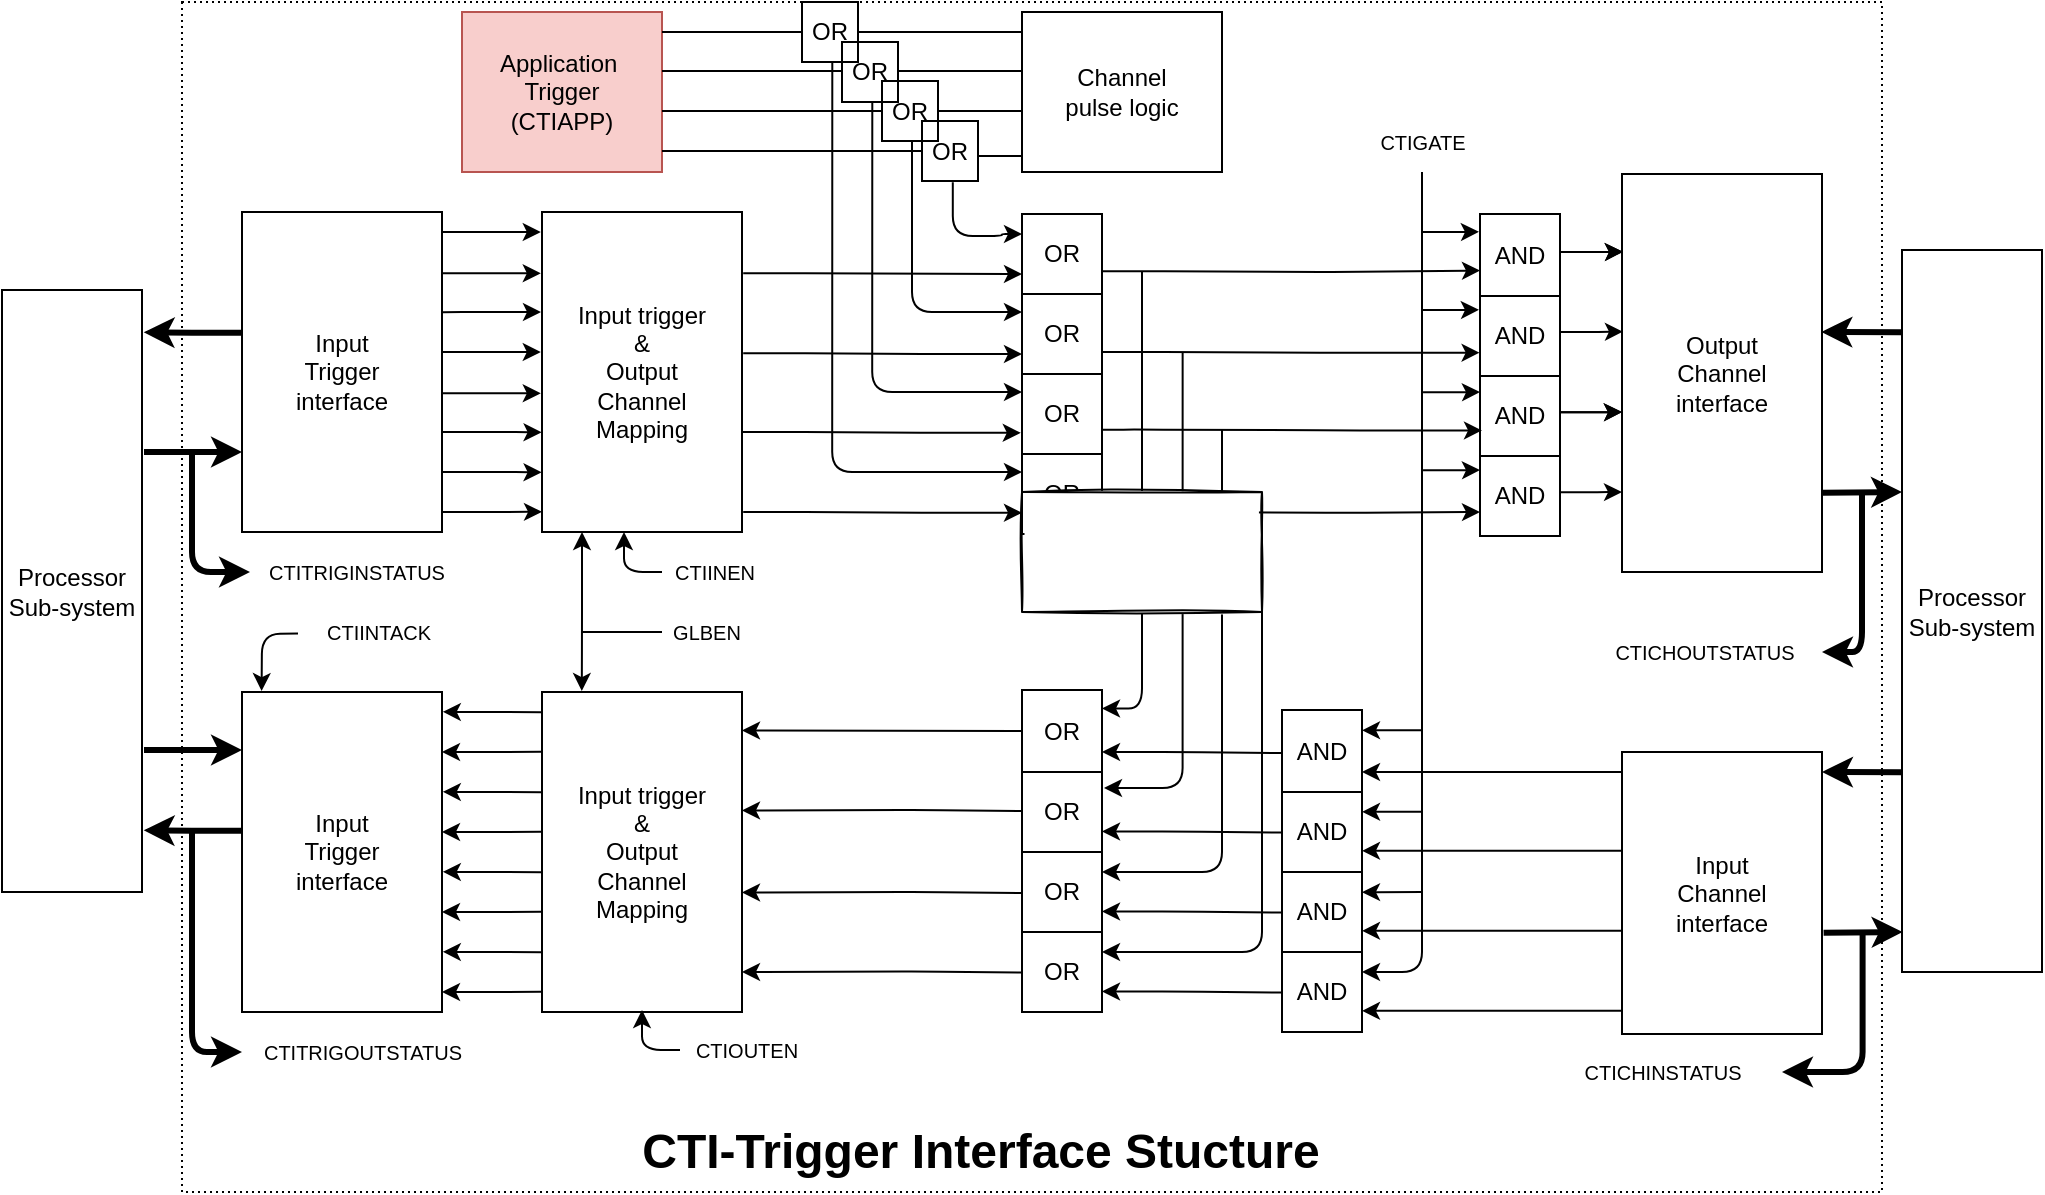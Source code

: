 <mxfile version="14.5.3" type="github">
  <diagram id="C5RBs43oDa-KdzZeNtuy" name="Page-1">
    <mxGraphModel dx="1837" dy="935" grid="1" gridSize="10" guides="1" tooltips="1" connect="1" arrows="1" fold="1" page="1" pageScale="1" pageWidth="1654" pageHeight="1169" math="0" shadow="0">
      <root>
        <mxCell id="WIyWlLk6GJQsqaUBKTNV-0" />
        <mxCell id="WIyWlLk6GJQsqaUBKTNV-1" parent="WIyWlLk6GJQsqaUBKTNV-0" />
        <mxCell id="fo_5GOgOHiEw72MNf0Pl-1" value="Processor&lt;br&gt;Sub-system" style="rounded=0;whiteSpace=wrap;html=1;shadow=0;gradientColor=#ffffff;glass=0;fillColor=none;" vertex="1" parent="WIyWlLk6GJQsqaUBKTNV-1">
          <mxGeometry x="10" y="219" width="70" height="301" as="geometry" />
        </mxCell>
        <mxCell id="fo_5GOgOHiEw72MNf0Pl-8" value="Application&amp;nbsp;&lt;br&gt;Trigger&lt;br&gt;(CTIAPP)" style="rounded=0;whiteSpace=wrap;html=1;shadow=0;glass=0;fillColor=#f8cecc;strokeColor=#b85450;" vertex="1" parent="WIyWlLk6GJQsqaUBKTNV-1">
          <mxGeometry x="240" y="80" width="100" height="80" as="geometry" />
        </mxCell>
        <mxCell id="fo_5GOgOHiEw72MNf0Pl-14" value="Input trigger&lt;br&gt;&amp;amp;&lt;br&gt;Output&lt;br&gt;Channel&lt;br&gt;Mapping" style="rounded=0;whiteSpace=wrap;html=1;shadow=0;gradientColor=#ffffff;glass=0;fillColor=none;" vertex="1" parent="WIyWlLk6GJQsqaUBKTNV-1">
          <mxGeometry x="280" y="180" width="100" height="160" as="geometry" />
        </mxCell>
        <mxCell id="fo_5GOgOHiEw72MNf0Pl-15" value="Input trigger&lt;br&gt;&amp;amp;&lt;br&gt;Output&lt;br&gt;Channel&lt;br&gt;Mapping" style="rounded=0;whiteSpace=wrap;html=1;shadow=0;gradientColor=#ffffff;glass=0;fillColor=none;" vertex="1" parent="WIyWlLk6GJQsqaUBKTNV-1">
          <mxGeometry x="280" y="420" width="100" height="160" as="geometry" />
        </mxCell>
        <mxCell id="fo_5GOgOHiEw72MNf0Pl-30" style="edgeStyle=orthogonalEdgeStyle;rounded=0;orthogonalLoop=1;jettySize=auto;html=1;exitX=0.001;exitY=0.421;exitDx=0;exitDy=0;entryX=1.012;entryY=0.137;entryDx=0;entryDy=0;entryPerimeter=0;spacing=13;fontSize=10;exitPerimeter=0;strokeWidth=3;" edge="1" parent="WIyWlLk6GJQsqaUBKTNV-1">
          <mxGeometry relative="1" as="geometry">
            <mxPoint x="130.1" y="240.36" as="sourcePoint" />
            <mxPoint x="80.84" y="240.14" as="targetPoint" />
            <Array as="points">
              <mxPoint x="105" y="240" />
              <mxPoint x="81" y="240" />
            </Array>
          </mxGeometry>
        </mxCell>
        <mxCell id="fo_5GOgOHiEw72MNf0Pl-16" value="Input &lt;br&gt;Trigger&lt;br&gt;interface" style="rounded=0;whiteSpace=wrap;html=1;shadow=0;gradientColor=#ffffff;glass=0;fillColor=none;" vertex="1" parent="WIyWlLk6GJQsqaUBKTNV-1">
          <mxGeometry x="130" y="180" width="100" height="160" as="geometry" />
        </mxCell>
        <mxCell id="fo_5GOgOHiEw72MNf0Pl-19" value="" style="endArrow=classic;html=1;entryX=-0.016;entryY=0.059;entryDx=0;entryDy=0;entryPerimeter=0;exitX=0.99;exitY=0.059;exitDx=0;exitDy=0;exitPerimeter=0;" edge="1" parent="WIyWlLk6GJQsqaUBKTNV-1">
          <mxGeometry width="50" height="50" relative="1" as="geometry">
            <mxPoint x="230" y="190.03" as="sourcePoint" />
            <mxPoint x="279.4" y="190.03" as="targetPoint" />
            <Array as="points">
              <mxPoint x="251" y="190" />
            </Array>
          </mxGeometry>
        </mxCell>
        <mxCell id="fo_5GOgOHiEw72MNf0Pl-21" value="" style="endArrow=classic;html=1;entryX=-0.016;entryY=0.059;entryDx=0;entryDy=0;entryPerimeter=0;exitX=0.99;exitY=0.059;exitDx=0;exitDy=0;exitPerimeter=0;" edge="1" parent="WIyWlLk6GJQsqaUBKTNV-1">
          <mxGeometry width="50" height="50" relative="1" as="geometry">
            <mxPoint x="230" y="210.63" as="sourcePoint" />
            <mxPoint x="279.4" y="210.63" as="targetPoint" />
            <Array as="points">
              <mxPoint x="251" y="210.6" />
            </Array>
          </mxGeometry>
        </mxCell>
        <mxCell id="fo_5GOgOHiEw72MNf0Pl-22" value="" style="endArrow=classic;html=1;entryX=-0.005;entryY=0.12;entryDx=0;entryDy=0;entryPerimeter=0;exitX=1.003;exitY=0.313;exitDx=0;exitDy=0;exitPerimeter=0;" edge="1" parent="WIyWlLk6GJQsqaUBKTNV-1">
          <mxGeometry width="50" height="50" relative="1" as="geometry">
            <mxPoint x="230.3" y="230.08" as="sourcePoint" />
            <mxPoint x="279.5" y="230" as="targetPoint" />
            <Array as="points">
              <mxPoint x="250" y="230" />
            </Array>
          </mxGeometry>
        </mxCell>
        <mxCell id="fo_5GOgOHiEw72MNf0Pl-24" value="" style="endArrow=classic;html=1;entryX=-0.016;entryY=0.059;entryDx=0;entryDy=0;entryPerimeter=0;exitX=0.99;exitY=0.059;exitDx=0;exitDy=0;exitPerimeter=0;" edge="1" parent="WIyWlLk6GJQsqaUBKTNV-1">
          <mxGeometry width="50" height="50" relative="1" as="geometry">
            <mxPoint x="230" y="250.03" as="sourcePoint" />
            <mxPoint x="279.4" y="250.03" as="targetPoint" />
            <Array as="points">
              <mxPoint x="251" y="250" />
            </Array>
          </mxGeometry>
        </mxCell>
        <mxCell id="fo_5GOgOHiEw72MNf0Pl-26" value="" style="endArrow=classic;html=1;entryX=-0.016;entryY=0.059;entryDx=0;entryDy=0;entryPerimeter=0;exitX=0.99;exitY=0.059;exitDx=0;exitDy=0;exitPerimeter=0;" edge="1" parent="WIyWlLk6GJQsqaUBKTNV-1">
          <mxGeometry width="50" height="50" relative="1" as="geometry">
            <mxPoint x="230" y="270.63" as="sourcePoint" />
            <mxPoint x="279.4" y="270.63" as="targetPoint" />
            <Array as="points">
              <mxPoint x="251" y="270.6" />
            </Array>
          </mxGeometry>
        </mxCell>
        <mxCell id="fo_5GOgOHiEw72MNf0Pl-27" value="" style="endArrow=classic;html=1;entryX=0;entryY=0.937;entryDx=0;entryDy=0;entryPerimeter=0;" edge="1" parent="WIyWlLk6GJQsqaUBKTNV-1">
          <mxGeometry width="50" height="50" relative="1" as="geometry">
            <mxPoint x="230" y="330" as="sourcePoint" />
            <mxPoint x="280" y="329.92" as="targetPoint" />
            <Array as="points" />
          </mxGeometry>
        </mxCell>
        <mxCell id="fo_5GOgOHiEw72MNf0Pl-28" value="" style="endArrow=classic;html=1;entryX=-0.002;entryY=0.942;entryDx=0;entryDy=0;entryPerimeter=0;" edge="1" parent="WIyWlLk6GJQsqaUBKTNV-1">
          <mxGeometry width="50" height="50" relative="1" as="geometry">
            <mxPoint x="230" y="310" as="sourcePoint" />
            <mxPoint x="279.8" y="310.14" as="targetPoint" />
            <Array as="points">
              <mxPoint x="260" y="310" />
            </Array>
          </mxGeometry>
        </mxCell>
        <mxCell id="fo_5GOgOHiEw72MNf0Pl-29" value="" style="endArrow=classic;html=1;entryX=-0.002;entryY=0.942;entryDx=0;entryDy=0;entryPerimeter=0;" edge="1" parent="WIyWlLk6GJQsqaUBKTNV-1">
          <mxGeometry width="50" height="50" relative="1" as="geometry">
            <mxPoint x="230" y="290" as="sourcePoint" />
            <mxPoint x="279.8" y="290.14" as="targetPoint" />
            <Array as="points">
              <mxPoint x="260" y="290" />
            </Array>
          </mxGeometry>
        </mxCell>
        <mxCell id="fo_5GOgOHiEw72MNf0Pl-32" value="" style="endArrow=classic;html=1;entryX=0;entryY=0.75;entryDx=0;entryDy=0;strokeWidth=3;" edge="1" parent="WIyWlLk6GJQsqaUBKTNV-1" target="fo_5GOgOHiEw72MNf0Pl-16">
          <mxGeometry width="50" height="50" relative="1" as="geometry">
            <mxPoint x="81" y="300" as="sourcePoint" />
            <mxPoint x="127" y="300" as="targetPoint" />
            <Array as="points" />
          </mxGeometry>
        </mxCell>
        <mxCell id="fo_5GOgOHiEw72MNf0Pl-33" value="" style="endArrow=classic;html=1;strokeWidth=3;" edge="1" parent="WIyWlLk6GJQsqaUBKTNV-1">
          <mxGeometry width="50" height="50" relative="1" as="geometry">
            <mxPoint x="105" y="300" as="sourcePoint" />
            <mxPoint x="134" y="360" as="targetPoint" />
            <Array as="points">
              <mxPoint x="105" y="320" />
              <mxPoint x="105" y="360" />
              <mxPoint x="134" y="360" />
            </Array>
          </mxGeometry>
        </mxCell>
        <mxCell id="fo_5GOgOHiEw72MNf0Pl-34" value="CTITRIGINSTATUS" style="text;html=1;resizable=0;autosize=1;align=center;verticalAlign=middle;points=[];fillColor=none;strokeColor=none;rounded=0;shadow=0;glass=0;fontSize=10;" vertex="1" parent="WIyWlLk6GJQsqaUBKTNV-1">
          <mxGeometry x="127" y="350" width="120" height="20" as="geometry" />
        </mxCell>
        <mxCell id="fo_5GOgOHiEw72MNf0Pl-35" value="CTIINTACK" style="text;html=1;resizable=0;autosize=1;align=center;verticalAlign=middle;points=[];fillColor=none;strokeColor=none;rounded=0;shadow=0;glass=0;fontSize=10;" vertex="1" parent="WIyWlLk6GJQsqaUBKTNV-1">
          <mxGeometry x="158" y="380" width="80" height="20" as="geometry" />
        </mxCell>
        <mxCell id="fo_5GOgOHiEw72MNf0Pl-36" value="Input &lt;br&gt;Trigger&lt;br&gt;interface" style="rounded=0;whiteSpace=wrap;html=1;shadow=0;gradientColor=#ffffff;glass=0;fillColor=none;" vertex="1" parent="WIyWlLk6GJQsqaUBKTNV-1">
          <mxGeometry x="130" y="420" width="100" height="160" as="geometry" />
        </mxCell>
        <mxCell id="fo_5GOgOHiEw72MNf0Pl-38" value="" style="endArrow=classic;html=1;entryX=0.098;entryY=-0.003;entryDx=0;entryDy=0;entryPerimeter=0;" edge="1" parent="WIyWlLk6GJQsqaUBKTNV-1" source="fo_5GOgOHiEw72MNf0Pl-35" target="fo_5GOgOHiEw72MNf0Pl-36">
          <mxGeometry width="50" height="50" relative="1" as="geometry">
            <mxPoint x="150" y="391" as="sourcePoint" />
            <mxPoint x="142" y="418" as="targetPoint" />
            <Array as="points">
              <mxPoint x="140" y="391" />
            </Array>
          </mxGeometry>
        </mxCell>
        <mxCell id="fo_5GOgOHiEw72MNf0Pl-42" value="" style="endArrow=classic;html=1;exitX=-0.003;exitY=0.187;exitDx=0;exitDy=0;exitPerimeter=0;entryX=-0.011;entryY=0.188;entryDx=0;entryDy=0;entryPerimeter=0;" edge="1" parent="WIyWlLk6GJQsqaUBKTNV-1">
          <mxGeometry width="50" height="50" relative="1" as="geometry">
            <mxPoint x="279.7" y="449.92" as="sourcePoint" />
            <mxPoint x="230" y="450" as="targetPoint" />
            <Array as="points" />
          </mxGeometry>
        </mxCell>
        <mxCell id="fo_5GOgOHiEw72MNf0Pl-43" value="" style="endArrow=classic;html=1;exitX=1.008;exitY=0.061;exitDx=0;exitDy=0;exitPerimeter=0;entryX=1.004;entryY=0.062;entryDx=0;entryDy=0;entryPerimeter=0;" edge="1" parent="WIyWlLk6GJQsqaUBKTNV-1">
          <mxGeometry width="50" height="50" relative="1" as="geometry">
            <mxPoint x="280.0" y="430.08" as="sourcePoint" />
            <mxPoint x="230.4" y="429.92" as="targetPoint" />
            <Array as="points" />
          </mxGeometry>
        </mxCell>
        <mxCell id="fo_5GOgOHiEw72MNf0Pl-44" value="" style="endArrow=classic;html=1;exitX=1.008;exitY=0.061;exitDx=0;exitDy=0;exitPerimeter=0;entryX=1.004;entryY=0.062;entryDx=0;entryDy=0;entryPerimeter=0;" edge="1" parent="WIyWlLk6GJQsqaUBKTNV-1">
          <mxGeometry width="50" height="50" relative="1" as="geometry">
            <mxPoint x="280.0" y="470.08" as="sourcePoint" />
            <mxPoint x="230.4" y="469.92" as="targetPoint" />
            <Array as="points" />
          </mxGeometry>
        </mxCell>
        <mxCell id="fo_5GOgOHiEw72MNf0Pl-45" value="" style="endArrow=classic;html=1;exitX=-0.003;exitY=0.187;exitDx=0;exitDy=0;exitPerimeter=0;entryX=-0.011;entryY=0.188;entryDx=0;entryDy=0;entryPerimeter=0;" edge="1" parent="WIyWlLk6GJQsqaUBKTNV-1">
          <mxGeometry width="50" height="50" relative="1" as="geometry">
            <mxPoint x="279.7" y="489.92" as="sourcePoint" />
            <mxPoint x="230" y="490" as="targetPoint" />
            <Array as="points" />
          </mxGeometry>
        </mxCell>
        <mxCell id="fo_5GOgOHiEw72MNf0Pl-46" value="" style="endArrow=classic;html=1;exitX=-0.003;exitY=0.187;exitDx=0;exitDy=0;exitPerimeter=0;entryX=-0.011;entryY=0.188;entryDx=0;entryDy=0;entryPerimeter=0;" edge="1" parent="WIyWlLk6GJQsqaUBKTNV-1">
          <mxGeometry width="50" height="50" relative="1" as="geometry">
            <mxPoint x="279.7" y="529.92" as="sourcePoint" />
            <mxPoint x="230.0" y="530" as="targetPoint" />
            <Array as="points" />
          </mxGeometry>
        </mxCell>
        <mxCell id="fo_5GOgOHiEw72MNf0Pl-47" value="" style="endArrow=classic;html=1;exitX=1.008;exitY=0.061;exitDx=0;exitDy=0;exitPerimeter=0;entryX=1.004;entryY=0.062;entryDx=0;entryDy=0;entryPerimeter=0;" edge="1" parent="WIyWlLk6GJQsqaUBKTNV-1">
          <mxGeometry width="50" height="50" relative="1" as="geometry">
            <mxPoint x="280.0" y="510.08" as="sourcePoint" />
            <mxPoint x="230.4" y="509.92" as="targetPoint" />
            <Array as="points" />
          </mxGeometry>
        </mxCell>
        <mxCell id="fo_5GOgOHiEw72MNf0Pl-48" value="" style="endArrow=classic;html=1;exitX=1.008;exitY=0.061;exitDx=0;exitDy=0;exitPerimeter=0;entryX=1.004;entryY=0.062;entryDx=0;entryDy=0;entryPerimeter=0;" edge="1" parent="WIyWlLk6GJQsqaUBKTNV-1">
          <mxGeometry width="50" height="50" relative="1" as="geometry">
            <mxPoint x="280.0" y="550.08" as="sourcePoint" />
            <mxPoint x="230.4" y="549.92" as="targetPoint" />
            <Array as="points" />
          </mxGeometry>
        </mxCell>
        <mxCell id="fo_5GOgOHiEw72MNf0Pl-49" value="" style="endArrow=classic;html=1;exitX=-0.003;exitY=0.187;exitDx=0;exitDy=0;exitPerimeter=0;entryX=-0.011;entryY=0.188;entryDx=0;entryDy=0;entryPerimeter=0;" edge="1" parent="WIyWlLk6GJQsqaUBKTNV-1">
          <mxGeometry width="50" height="50" relative="1" as="geometry">
            <mxPoint x="279.7" y="569.92" as="sourcePoint" />
            <mxPoint x="230.0" y="570" as="targetPoint" />
            <Array as="points" />
          </mxGeometry>
        </mxCell>
        <mxCell id="fo_5GOgOHiEw72MNf0Pl-51" value="" style="edgeStyle=segmentEdgeStyle;endArrow=classic;html=1;fontSize=10;" edge="1" parent="WIyWlLk6GJQsqaUBKTNV-1">
          <mxGeometry width="50" height="50" relative="1" as="geometry">
            <mxPoint x="300" y="370" as="sourcePoint" />
            <mxPoint x="300" y="340" as="targetPoint" />
          </mxGeometry>
        </mxCell>
        <mxCell id="fo_5GOgOHiEw72MNf0Pl-52" value="" style="edgeStyle=segmentEdgeStyle;endArrow=classic;html=1;fontSize=10;entryX=0.199;entryY=-0.003;entryDx=0;entryDy=0;entryPerimeter=0;" edge="1" parent="WIyWlLk6GJQsqaUBKTNV-1" target="fo_5GOgOHiEw72MNf0Pl-15">
          <mxGeometry width="50" height="50" relative="1" as="geometry">
            <mxPoint x="300" y="370" as="sourcePoint" />
            <mxPoint x="299.4" y="417.76" as="targetPoint" />
            <Array as="points">
              <mxPoint x="300" y="389" />
              <mxPoint x="300" y="389" />
            </Array>
          </mxGeometry>
        </mxCell>
        <mxCell id="fo_5GOgOHiEw72MNf0Pl-54" value="" style="edgeStyle=segmentEdgeStyle;endArrow=classic;html=1;fontSize=10;entryX=0.5;entryY=1;entryDx=0;entryDy=0;" edge="1" parent="WIyWlLk6GJQsqaUBKTNV-1">
          <mxGeometry width="50" height="50" relative="1" as="geometry">
            <mxPoint x="340" y="360" as="sourcePoint" />
            <mxPoint x="321" y="340" as="targetPoint" />
            <Array as="points">
              <mxPoint x="321" y="360" />
            </Array>
          </mxGeometry>
        </mxCell>
        <mxCell id="fo_5GOgOHiEw72MNf0Pl-55" value="CTIINEN" style="text;html=1;resizable=0;autosize=1;align=center;verticalAlign=middle;points=[];fillColor=none;strokeColor=none;rounded=0;shadow=0;glass=0;fontSize=10;" vertex="1" parent="WIyWlLk6GJQsqaUBKTNV-1">
          <mxGeometry x="336" y="350" width="60" height="20" as="geometry" />
        </mxCell>
        <mxCell id="fo_5GOgOHiEw72MNf0Pl-57" value="" style="line;strokeWidth=1;html=1;shadow=0;glass=0;sketch=0;fillColor=#ffffff;gradientColor=#ffffff;fontSize=10;" vertex="1" parent="WIyWlLk6GJQsqaUBKTNV-1">
          <mxGeometry x="300" y="385" width="40" height="10" as="geometry" />
        </mxCell>
        <mxCell id="fo_5GOgOHiEw72MNf0Pl-58" value="GLBEN" style="text;html=1;resizable=0;autosize=1;align=center;verticalAlign=middle;points=[];fillColor=none;strokeColor=none;rounded=0;shadow=0;glass=0;fontSize=10;" vertex="1" parent="WIyWlLk6GJQsqaUBKTNV-1">
          <mxGeometry x="332" y="380" width="60" height="20" as="geometry" />
        </mxCell>
        <mxCell id="fo_5GOgOHiEw72MNf0Pl-59" value="" style="endArrow=classic;html=1;entryX=0;entryY=0.75;entryDx=0;entryDy=0;strokeWidth=3;" edge="1" parent="WIyWlLk6GJQsqaUBKTNV-1">
          <mxGeometry width="50" height="50" relative="1" as="geometry">
            <mxPoint x="81.0" y="449" as="sourcePoint" />
            <mxPoint x="130.0" y="449" as="targetPoint" />
            <Array as="points" />
          </mxGeometry>
        </mxCell>
        <mxCell id="fo_5GOgOHiEw72MNf0Pl-61" style="edgeStyle=orthogonalEdgeStyle;rounded=0;orthogonalLoop=1;jettySize=auto;html=1;exitX=0.001;exitY=0.421;exitDx=0;exitDy=0;entryX=1.012;entryY=0.137;entryDx=0;entryDy=0;entryPerimeter=0;spacing=13;fontSize=10;exitPerimeter=0;strokeWidth=3;" edge="1" parent="WIyWlLk6GJQsqaUBKTNV-1">
          <mxGeometry relative="1" as="geometry">
            <mxPoint x="130.1" y="489.36" as="sourcePoint" />
            <mxPoint x="80.84" y="489.14" as="targetPoint" />
            <Array as="points">
              <mxPoint x="105" y="489" />
              <mxPoint x="105" y="489" />
            </Array>
          </mxGeometry>
        </mxCell>
        <mxCell id="fo_5GOgOHiEw72MNf0Pl-63" value="" style="endArrow=classic;html=1;strokeWidth=3;" edge="1" parent="WIyWlLk6GJQsqaUBKTNV-1">
          <mxGeometry width="50" height="50" relative="1" as="geometry">
            <mxPoint x="105" y="490" as="sourcePoint" />
            <mxPoint x="130" y="600" as="targetPoint" />
            <Array as="points">
              <mxPoint x="105" y="510" />
              <mxPoint x="105" y="530" />
              <mxPoint x="105" y="550" />
              <mxPoint x="105" y="600" />
            </Array>
          </mxGeometry>
        </mxCell>
        <mxCell id="fo_5GOgOHiEw72MNf0Pl-64" value="CTITRIGOUTSTATUS" style="text;html=1;resizable=0;autosize=1;align=center;verticalAlign=middle;points=[];fillColor=none;strokeColor=none;rounded=0;shadow=0;glass=0;fontSize=10;" vertex="1" parent="WIyWlLk6GJQsqaUBKTNV-1">
          <mxGeometry x="125" y="590" width="130" height="20" as="geometry" />
        </mxCell>
        <mxCell id="fo_5GOgOHiEw72MNf0Pl-66" value="" style="edgeStyle=segmentEdgeStyle;endArrow=classic;html=1;fontSize=10;entryX=0.5;entryY=1;entryDx=0;entryDy=0;" edge="1" parent="WIyWlLk6GJQsqaUBKTNV-1">
          <mxGeometry width="50" height="50" relative="1" as="geometry">
            <mxPoint x="349" y="599" as="sourcePoint" />
            <mxPoint x="330" y="579" as="targetPoint" />
            <Array as="points">
              <mxPoint x="330" y="599" />
            </Array>
          </mxGeometry>
        </mxCell>
        <mxCell id="fo_5GOgOHiEw72MNf0Pl-67" value="CTIOUTEN" style="text;html=1;resizable=0;autosize=1;align=center;verticalAlign=middle;points=[];fillColor=none;strokeColor=none;rounded=0;shadow=0;glass=0;fontSize=10;" vertex="1" parent="WIyWlLk6GJQsqaUBKTNV-1">
          <mxGeometry x="342" y="589" width="80" height="20" as="geometry" />
        </mxCell>
        <mxCell id="fo_5GOgOHiEw72MNf0Pl-68" value="OR" style="rounded=0;whiteSpace=wrap;html=1;shadow=0;gradientColor=#ffffff;glass=0;fillColor=none;" vertex="1" parent="WIyWlLk6GJQsqaUBKTNV-1">
          <mxGeometry x="520" y="419" width="40" height="41" as="geometry" />
        </mxCell>
        <mxCell id="fo_5GOgOHiEw72MNf0Pl-69" value="OR" style="rounded=0;whiteSpace=wrap;html=1;shadow=0;gradientColor=#ffffff;glass=0;fillColor=none;" vertex="1" parent="WIyWlLk6GJQsqaUBKTNV-1">
          <mxGeometry x="520" y="460" width="40" height="40" as="geometry" />
        </mxCell>
        <mxCell id="fo_5GOgOHiEw72MNf0Pl-70" value="OR" style="rounded=0;whiteSpace=wrap;html=1;shadow=0;gradientColor=#ffffff;glass=0;fillColor=none;" vertex="1" parent="WIyWlLk6GJQsqaUBKTNV-1">
          <mxGeometry x="520" y="500" width="40" height="40" as="geometry" />
        </mxCell>
        <mxCell id="fo_5GOgOHiEw72MNf0Pl-71" value="OR" style="rounded=0;whiteSpace=wrap;html=1;shadow=0;gradientColor=#ffffff;glass=0;fillColor=none;" vertex="1" parent="WIyWlLk6GJQsqaUBKTNV-1">
          <mxGeometry x="520" y="540" width="40" height="40" as="geometry" />
        </mxCell>
        <mxCell id="fo_5GOgOHiEw72MNf0Pl-72" value="OR" style="rounded=0;whiteSpace=wrap;html=1;shadow=0;gradientColor=#ffffff;glass=0;fillColor=none;" vertex="1" parent="WIyWlLk6GJQsqaUBKTNV-1">
          <mxGeometry x="410" y="75" width="28" height="30" as="geometry" />
        </mxCell>
        <mxCell id="fo_5GOgOHiEw72MNf0Pl-92" style="edgeStyle=none;rounded=0;orthogonalLoop=1;jettySize=auto;html=1;fontSize=10;" edge="1" parent="WIyWlLk6GJQsqaUBKTNV-1" source="fo_5GOgOHiEw72MNf0Pl-73">
          <mxGeometry relative="1" as="geometry">
            <mxPoint x="520" y="241" as="targetPoint" />
          </mxGeometry>
        </mxCell>
        <mxCell id="fo_5GOgOHiEw72MNf0Pl-73" value="OR" style="rounded=0;whiteSpace=wrap;html=1;shadow=0;gradientColor=#ffffff;glass=0;fillColor=none;" vertex="1" parent="WIyWlLk6GJQsqaUBKTNV-1">
          <mxGeometry x="520" y="221" width="40" height="40" as="geometry" />
        </mxCell>
        <mxCell id="fo_5GOgOHiEw72MNf0Pl-74" value="OR" style="rounded=0;whiteSpace=wrap;html=1;shadow=0;gradientColor=#ffffff;glass=0;fillColor=none;" vertex="1" parent="WIyWlLk6GJQsqaUBKTNV-1">
          <mxGeometry x="520" y="261" width="40" height="40" as="geometry" />
        </mxCell>
        <mxCell id="fo_5GOgOHiEw72MNf0Pl-75" value="OR" style="rounded=0;whiteSpace=wrap;html=1;shadow=0;gradientColor=#ffffff;glass=0;fillColor=none;" vertex="1" parent="WIyWlLk6GJQsqaUBKTNV-1">
          <mxGeometry x="520" y="301" width="40" height="40" as="geometry" />
        </mxCell>
        <mxCell id="fo_5GOgOHiEw72MNf0Pl-76" value="" style="line;strokeWidth=1;html=1;shadow=0;glass=0;sketch=0;fillColor=#ffffff;gradientColor=#ffffff;fontSize=10;" vertex="1" parent="WIyWlLk6GJQsqaUBKTNV-1">
          <mxGeometry x="340" y="87.5" width="70" height="5" as="geometry" />
        </mxCell>
        <mxCell id="fo_5GOgOHiEw72MNf0Pl-78" value="" style="line;strokeWidth=1;html=1;shadow=0;glass=0;sketch=0;fillColor=#ffffff;gradientColor=#ffffff;fontSize=10;" vertex="1" parent="WIyWlLk6GJQsqaUBKTNV-1">
          <mxGeometry x="340" y="107" width="90" height="5" as="geometry" />
        </mxCell>
        <mxCell id="fo_5GOgOHiEw72MNf0Pl-79" value="" style="line;strokeWidth=1;html=1;shadow=0;glass=0;sketch=0;fillColor=#ffffff;gradientColor=#ffffff;fontSize=10;" vertex="1" parent="WIyWlLk6GJQsqaUBKTNV-1">
          <mxGeometry x="340" y="127" width="110" height="5" as="geometry" />
        </mxCell>
        <mxCell id="fo_5GOgOHiEw72MNf0Pl-80" value="" style="line;strokeWidth=1;html=1;shadow=0;glass=0;sketch=0;fillColor=#ffffff;gradientColor=#ffffff;fontSize=10;" vertex="1" parent="WIyWlLk6GJQsqaUBKTNV-1">
          <mxGeometry x="340" y="147" width="130" height="5" as="geometry" />
        </mxCell>
        <mxCell id="fo_5GOgOHiEw72MNf0Pl-81" value="OR" style="rounded=0;whiteSpace=wrap;html=1;shadow=0;gradientColor=#ffffff;glass=0;fillColor=none;" vertex="1" parent="WIyWlLk6GJQsqaUBKTNV-1">
          <mxGeometry x="450" y="114.5" width="28" height="30" as="geometry" />
        </mxCell>
        <mxCell id="fo_5GOgOHiEw72MNf0Pl-82" value="OR" style="rounded=0;whiteSpace=wrap;html=1;shadow=0;gradientColor=#ffffff;glass=0;fillColor=none;" vertex="1" parent="WIyWlLk6GJQsqaUBKTNV-1">
          <mxGeometry x="430" y="95" width="28" height="30" as="geometry" />
        </mxCell>
        <mxCell id="fo_5GOgOHiEw72MNf0Pl-83" value="OR" style="rounded=0;whiteSpace=wrap;html=1;shadow=0;gradientColor=#ffffff;glass=0;fillColor=none;" vertex="1" parent="WIyWlLk6GJQsqaUBKTNV-1">
          <mxGeometry x="470" y="134.5" width="28" height="30" as="geometry" />
        </mxCell>
        <mxCell id="fo_5GOgOHiEw72MNf0Pl-84" value="Channel&lt;br&gt;pulse logic" style="rounded=0;whiteSpace=wrap;html=1;shadow=0;gradientColor=#ffffff;glass=0;fillColor=none;" vertex="1" parent="WIyWlLk6GJQsqaUBKTNV-1">
          <mxGeometry x="520" y="80" width="100" height="80" as="geometry" />
        </mxCell>
        <mxCell id="fo_5GOgOHiEw72MNf0Pl-85" value="" style="line;strokeWidth=1;html=1;shadow=0;glass=0;sketch=0;fillColor=#ffffff;gradientColor=#ffffff;fontSize=10;" vertex="1" parent="WIyWlLk6GJQsqaUBKTNV-1">
          <mxGeometry x="498" y="147" width="22" height="10" as="geometry" />
        </mxCell>
        <mxCell id="fo_5GOgOHiEw72MNf0Pl-86" value="" style="line;strokeWidth=1;html=1;shadow=0;glass=0;sketch=0;fillColor=#ffffff;gradientColor=#ffffff;fontSize=10;" vertex="1" parent="WIyWlLk6GJQsqaUBKTNV-1">
          <mxGeometry x="478" y="127" width="42" height="5" as="geometry" />
        </mxCell>
        <mxCell id="fo_5GOgOHiEw72MNf0Pl-87" value="" style="line;strokeWidth=1;html=1;shadow=0;glass=0;sketch=0;fillColor=#ffffff;gradientColor=#ffffff;fontSize=10;" vertex="1" parent="WIyWlLk6GJQsqaUBKTNV-1">
          <mxGeometry x="458" y="107" width="62" height="5" as="geometry" />
        </mxCell>
        <mxCell id="fo_5GOgOHiEw72MNf0Pl-88" value="" style="line;strokeWidth=1;html=1;shadow=0;glass=0;sketch=0;fillColor=#ffffff;gradientColor=#ffffff;fontSize=10;" vertex="1" parent="WIyWlLk6GJQsqaUBKTNV-1">
          <mxGeometry x="438" y="87.5" width="82" height="5" as="geometry" />
        </mxCell>
        <mxCell id="fo_5GOgOHiEw72MNf0Pl-91" value="" style="edgeStyle=segmentEdgeStyle;endArrow=classic;html=1;fontSize=10;entryX=0;entryY=0.25;entryDx=0;entryDy=0;exitX=0.55;exitY=1.021;exitDx=0;exitDy=0;exitPerimeter=0;" edge="1" parent="WIyWlLk6GJQsqaUBKTNV-1" target="fo_5GOgOHiEw72MNf0Pl-93">
          <mxGeometry width="50" height="50" relative="1" as="geometry">
            <mxPoint x="485.4" y="165.13" as="sourcePoint" />
            <mxPoint x="521" y="192" as="targetPoint" />
            <Array as="points">
              <mxPoint x="485" y="192" />
              <mxPoint x="510" y="192" />
            </Array>
          </mxGeometry>
        </mxCell>
        <mxCell id="fo_5GOgOHiEw72MNf0Pl-93" value="OR" style="rounded=0;whiteSpace=wrap;html=1;shadow=0;gradientColor=#ffffff;glass=0;fillColor=none;" vertex="1" parent="WIyWlLk6GJQsqaUBKTNV-1">
          <mxGeometry x="520" y="181" width="40" height="40" as="geometry" />
        </mxCell>
        <mxCell id="fo_5GOgOHiEw72MNf0Pl-97" value="" style="edgeStyle=segmentEdgeStyle;endArrow=classic;html=1;fontSize=10;exitX=0.541;exitY=1.016;exitDx=0;exitDy=0;exitPerimeter=0;" edge="1" parent="WIyWlLk6GJQsqaUBKTNV-1">
          <mxGeometry width="50" height="50" relative="1" as="geometry">
            <mxPoint x="445.148" y="124.48" as="sourcePoint" />
            <mxPoint x="520" y="270" as="targetPoint" />
            <Array as="points">
              <mxPoint x="445" y="270" />
              <mxPoint x="520" y="270" />
            </Array>
          </mxGeometry>
        </mxCell>
        <mxCell id="fo_5GOgOHiEw72MNf0Pl-98" value="" style="edgeStyle=segmentEdgeStyle;endArrow=classic;html=1;fontSize=10;exitX=0.541;exitY=1.016;exitDx=0;exitDy=0;exitPerimeter=0;" edge="1" parent="WIyWlLk6GJQsqaUBKTNV-1">
          <mxGeometry width="50" height="50" relative="1" as="geometry">
            <mxPoint x="425.148" y="104.48" as="sourcePoint" />
            <mxPoint x="520" y="310" as="targetPoint" />
            <Array as="points">
              <mxPoint x="425" y="310" />
              <mxPoint x="520" y="310" />
            </Array>
          </mxGeometry>
        </mxCell>
        <mxCell id="fo_5GOgOHiEw72MNf0Pl-99" value="" style="edgeStyle=segmentEdgeStyle;endArrow=classic;html=1;fontSize=10;exitX=0.5;exitY=1;exitDx=0;exitDy=0;" edge="1" parent="WIyWlLk6GJQsqaUBKTNV-1">
          <mxGeometry width="50" height="50" relative="1" as="geometry">
            <mxPoint x="465.0" y="144.5" as="sourcePoint" />
            <mxPoint x="520" y="230" as="targetPoint" />
            <Array as="points">
              <mxPoint x="465" y="230" />
            </Array>
          </mxGeometry>
        </mxCell>
        <mxCell id="fo_5GOgOHiEw72MNf0Pl-100" value="" style="endArrow=classic;html=1;entryX=0;entryY=0.75;entryDx=0;entryDy=0;exitX=0.99;exitY=0.059;exitDx=0;exitDy=0;exitPerimeter=0;" edge="1" parent="WIyWlLk6GJQsqaUBKTNV-1" target="fo_5GOgOHiEw72MNf0Pl-93">
          <mxGeometry width="50" height="50" relative="1" as="geometry">
            <mxPoint x="380.6" y="210.63" as="sourcePoint" />
            <mxPoint x="430.0" y="210.63" as="targetPoint" />
            <Array as="points">
              <mxPoint x="401.6" y="210.6" />
            </Array>
          </mxGeometry>
        </mxCell>
        <mxCell id="fo_5GOgOHiEw72MNf0Pl-101" value="" style="endArrow=classic;html=1;entryX=0;entryY=0.75;entryDx=0;entryDy=0;exitX=0.99;exitY=0.059;exitDx=0;exitDy=0;exitPerimeter=0;" edge="1" parent="WIyWlLk6GJQsqaUBKTNV-1">
          <mxGeometry width="50" height="50" relative="1" as="geometry">
            <mxPoint x="380.6" y="250.63" as="sourcePoint" />
            <mxPoint x="520.0" y="251" as="targetPoint" />
            <Array as="points">
              <mxPoint x="401.6" y="250.6" />
              <mxPoint x="480" y="251" />
            </Array>
          </mxGeometry>
        </mxCell>
        <mxCell id="fo_5GOgOHiEw72MNf0Pl-102" value="" style="endArrow=classic;html=1;entryX=0;entryY=0.75;entryDx=0;entryDy=0;exitX=0.99;exitY=0.059;exitDx=0;exitDy=0;exitPerimeter=0;" edge="1" parent="WIyWlLk6GJQsqaUBKTNV-1">
          <mxGeometry width="50" height="50" relative="1" as="geometry">
            <mxPoint x="380" y="290.03" as="sourcePoint" />
            <mxPoint x="519.4" y="290.4" as="targetPoint" />
            <Array as="points">
              <mxPoint x="401" y="290" />
              <mxPoint x="479.4" y="290.4" />
            </Array>
          </mxGeometry>
        </mxCell>
        <mxCell id="fo_5GOgOHiEw72MNf0Pl-103" value="" style="endArrow=classic;html=1;entryX=0;entryY=0.75;entryDx=0;entryDy=0;exitX=0.99;exitY=0.059;exitDx=0;exitDy=0;exitPerimeter=0;" edge="1" parent="WIyWlLk6GJQsqaUBKTNV-1">
          <mxGeometry width="50" height="50" relative="1" as="geometry">
            <mxPoint x="380.6" y="330.03" as="sourcePoint" />
            <mxPoint x="520.0" y="330.4" as="targetPoint" />
            <Array as="points">
              <mxPoint x="401.6" y="330" />
              <mxPoint x="480" y="330.4" />
            </Array>
          </mxGeometry>
        </mxCell>
        <mxCell id="fo_5GOgOHiEw72MNf0Pl-108" value="" style="edgeStyle=segmentEdgeStyle;endArrow=classic;html=1;fontSize=10;entryX=1;entryY=0.25;entryDx=0;entryDy=0;" edge="1" parent="WIyWlLk6GJQsqaUBKTNV-1">
          <mxGeometry width="50" height="50" relative="1" as="geometry">
            <mxPoint x="580" y="210" as="sourcePoint" />
            <mxPoint x="560" y="428.25" as="targetPoint" />
            <Array as="points">
              <mxPoint x="580" y="428" />
            </Array>
          </mxGeometry>
        </mxCell>
        <mxCell id="fo_5GOgOHiEw72MNf0Pl-109" value="" style="edgeStyle=segmentEdgeStyle;endArrow=classic;html=1;fontSize=10;exitX=0.127;exitY=0.523;exitDx=0;exitDy=0;exitPerimeter=0;entryX=1;entryY=0.225;entryDx=0;entryDy=0;entryPerimeter=0;" edge="1" parent="WIyWlLk6GJQsqaUBKTNV-1">
          <mxGeometry width="50" height="50" relative="1" as="geometry">
            <mxPoint x="600.32" y="250.23" as="sourcePoint" />
            <mxPoint x="561" y="468" as="targetPoint" />
            <Array as="points">
              <mxPoint x="600" y="468" />
            </Array>
          </mxGeometry>
        </mxCell>
        <mxCell id="fo_5GOgOHiEw72MNf0Pl-110" value="" style="edgeStyle=segmentEdgeStyle;endArrow=classic;html=1;fontSize=10;exitX=0.127;exitY=0.523;exitDx=0;exitDy=0;exitPerimeter=0;entryX=1;entryY=0.25;entryDx=0;entryDy=0;" edge="1" parent="WIyWlLk6GJQsqaUBKTNV-1" target="fo_5GOgOHiEw72MNf0Pl-70">
          <mxGeometry width="50" height="50" relative="1" as="geometry">
            <mxPoint x="620.0" y="289" as="sourcePoint" />
            <mxPoint x="580" y="507" as="targetPoint" />
            <Array as="points">
              <mxPoint x="620" y="510" />
            </Array>
          </mxGeometry>
        </mxCell>
        <mxCell id="fo_5GOgOHiEw72MNf0Pl-111" value="" style="edgeStyle=segmentEdgeStyle;endArrow=classic;html=1;fontSize=10;entryX=1;entryY=0.25;entryDx=0;entryDy=0;" edge="1" parent="WIyWlLk6GJQsqaUBKTNV-1">
          <mxGeometry width="50" height="50" relative="1" as="geometry">
            <mxPoint x="640" y="329" as="sourcePoint" />
            <mxPoint x="560" y="550.0" as="targetPoint" />
            <Array as="points">
              <mxPoint x="640" y="550" />
            </Array>
          </mxGeometry>
        </mxCell>
        <mxCell id="fo_5GOgOHiEw72MNf0Pl-112" value="" style="endArrow=classic;html=1;exitX=0;exitY=0.5;exitDx=0;exitDy=0;entryX=1.004;entryY=0.062;entryDx=0;entryDy=0;entryPerimeter=0;" edge="1" parent="WIyWlLk6GJQsqaUBKTNV-1" source="fo_5GOgOHiEw72MNf0Pl-68">
          <mxGeometry width="50" height="50" relative="1" as="geometry">
            <mxPoint x="429.6" y="439.42" as="sourcePoint" />
            <mxPoint x="380" y="439.26" as="targetPoint" />
            <Array as="points" />
          </mxGeometry>
        </mxCell>
        <mxCell id="fo_5GOgOHiEw72MNf0Pl-113" value="" style="endArrow=classic;html=1;exitX=0;exitY=0.5;exitDx=0;exitDy=0;entryX=1.004;entryY=0.062;entryDx=0;entryDy=0;entryPerimeter=0;" edge="1" parent="WIyWlLk6GJQsqaUBKTNV-1">
          <mxGeometry width="50" height="50" relative="1" as="geometry">
            <mxPoint x="520.0" y="479.5" as="sourcePoint" />
            <mxPoint x="380" y="479.26" as="targetPoint" />
            <Array as="points">
              <mxPoint x="470" y="479" />
            </Array>
          </mxGeometry>
        </mxCell>
        <mxCell id="fo_5GOgOHiEw72MNf0Pl-114" value="" style="endArrow=classic;html=1;exitX=0;exitY=0.5;exitDx=0;exitDy=0;entryX=1.004;entryY=0.062;entryDx=0;entryDy=0;entryPerimeter=0;" edge="1" parent="WIyWlLk6GJQsqaUBKTNV-1">
          <mxGeometry width="50" height="50" relative="1" as="geometry">
            <mxPoint x="520.0" y="520.5" as="sourcePoint" />
            <mxPoint x="380" y="520.26" as="targetPoint" />
            <Array as="points">
              <mxPoint x="470" y="520" />
            </Array>
          </mxGeometry>
        </mxCell>
        <mxCell id="fo_5GOgOHiEw72MNf0Pl-115" value="" style="endArrow=classic;html=1;exitX=0;exitY=0.5;exitDx=0;exitDy=0;entryX=1.004;entryY=0.062;entryDx=0;entryDy=0;entryPerimeter=0;" edge="1" parent="WIyWlLk6GJQsqaUBKTNV-1">
          <mxGeometry width="50" height="50" relative="1" as="geometry">
            <mxPoint x="520.0" y="560.25" as="sourcePoint" />
            <mxPoint x="380" y="560.01" as="targetPoint" />
            <Array as="points">
              <mxPoint x="470" y="559.75" />
            </Array>
          </mxGeometry>
        </mxCell>
        <mxCell id="fo_5GOgOHiEw72MNf0Pl-116" value="AND" style="rounded=0;whiteSpace=wrap;html=1;shadow=0;gradientColor=#ffffff;glass=0;fillColor=none;" vertex="1" parent="WIyWlLk6GJQsqaUBKTNV-1">
          <mxGeometry x="650" y="429" width="40" height="41" as="geometry" />
        </mxCell>
        <mxCell id="fo_5GOgOHiEw72MNf0Pl-117" value="AND" style="rounded=0;whiteSpace=wrap;html=1;shadow=0;gradientColor=#ffffff;glass=0;fillColor=none;" vertex="1" parent="WIyWlLk6GJQsqaUBKTNV-1">
          <mxGeometry x="650" y="470" width="40" height="40" as="geometry" />
        </mxCell>
        <mxCell id="fo_5GOgOHiEw72MNf0Pl-118" value="AND" style="rounded=0;whiteSpace=wrap;html=1;shadow=0;gradientColor=#ffffff;glass=0;fillColor=none;" vertex="1" parent="WIyWlLk6GJQsqaUBKTNV-1">
          <mxGeometry x="650" y="510" width="40" height="40" as="geometry" />
        </mxCell>
        <mxCell id="fo_5GOgOHiEw72MNf0Pl-119" value="AND" style="rounded=0;whiteSpace=wrap;html=1;shadow=0;gradientColor=#ffffff;glass=0;fillColor=none;" vertex="1" parent="WIyWlLk6GJQsqaUBKTNV-1">
          <mxGeometry x="650" y="550" width="40" height="40" as="geometry" />
        </mxCell>
        <mxCell id="fo_5GOgOHiEw72MNf0Pl-120" value="" style="endArrow=classic;html=1;exitX=0;exitY=0.5;exitDx=0;exitDy=0;" edge="1" parent="WIyWlLk6GJQsqaUBKTNV-1">
          <mxGeometry width="50" height="50" relative="1" as="geometry">
            <mxPoint x="650" y="450.5" as="sourcePoint" />
            <mxPoint x="560" y="450" as="targetPoint" />
            <Array as="points">
              <mxPoint x="600" y="450" />
            </Array>
          </mxGeometry>
        </mxCell>
        <mxCell id="fo_5GOgOHiEw72MNf0Pl-121" value="" style="endArrow=classic;html=1;exitX=0;exitY=0.5;exitDx=0;exitDy=0;" edge="1" parent="WIyWlLk6GJQsqaUBKTNV-1">
          <mxGeometry width="50" height="50" relative="1" as="geometry">
            <mxPoint x="650" y="490.25" as="sourcePoint" />
            <mxPoint x="560" y="489.75" as="targetPoint" />
            <Array as="points">
              <mxPoint x="600" y="489.75" />
            </Array>
          </mxGeometry>
        </mxCell>
        <mxCell id="fo_5GOgOHiEw72MNf0Pl-122" value="" style="endArrow=classic;html=1;exitX=0;exitY=0.5;exitDx=0;exitDy=0;" edge="1" parent="WIyWlLk6GJQsqaUBKTNV-1">
          <mxGeometry width="50" height="50" relative="1" as="geometry">
            <mxPoint x="650" y="530.25" as="sourcePoint" />
            <mxPoint x="560" y="529.75" as="targetPoint" />
            <Array as="points">
              <mxPoint x="600" y="529.75" />
            </Array>
          </mxGeometry>
        </mxCell>
        <mxCell id="fo_5GOgOHiEw72MNf0Pl-123" value="" style="endArrow=classic;html=1;exitX=0;exitY=0.5;exitDx=0;exitDy=0;" edge="1" parent="WIyWlLk6GJQsqaUBKTNV-1">
          <mxGeometry width="50" height="50" relative="1" as="geometry">
            <mxPoint x="650" y="570.25" as="sourcePoint" />
            <mxPoint x="560" y="569.75" as="targetPoint" />
            <Array as="points">
              <mxPoint x="600" y="569.75" />
            </Array>
          </mxGeometry>
        </mxCell>
        <mxCell id="fo_5GOgOHiEw72MNf0Pl-124" value="AND" style="rounded=0;whiteSpace=wrap;html=1;shadow=0;gradientColor=#ffffff;glass=0;fillColor=none;" vertex="1" parent="WIyWlLk6GJQsqaUBKTNV-1">
          <mxGeometry x="749" y="181" width="40" height="41" as="geometry" />
        </mxCell>
        <mxCell id="fo_5GOgOHiEw72MNf0Pl-125" value="AND" style="rounded=0;whiteSpace=wrap;html=1;shadow=0;gradientColor=#ffffff;glass=0;fillColor=none;" vertex="1" parent="WIyWlLk6GJQsqaUBKTNV-1">
          <mxGeometry x="749" y="222" width="40" height="40" as="geometry" />
        </mxCell>
        <mxCell id="fo_5GOgOHiEw72MNf0Pl-126" value="AND" style="rounded=0;whiteSpace=wrap;html=1;shadow=0;gradientColor=#ffffff;glass=0;fillColor=none;" vertex="1" parent="WIyWlLk6GJQsqaUBKTNV-1">
          <mxGeometry x="749" y="262" width="40" height="40" as="geometry" />
        </mxCell>
        <mxCell id="fo_5GOgOHiEw72MNf0Pl-127" value="AND" style="rounded=0;whiteSpace=wrap;html=1;shadow=0;gradientColor=#ffffff;glass=0;fillColor=none;" vertex="1" parent="WIyWlLk6GJQsqaUBKTNV-1">
          <mxGeometry x="749" y="302" width="40" height="40" as="geometry" />
        </mxCell>
        <mxCell id="fo_5GOgOHiEw72MNf0Pl-130" value="" style="endArrow=classic;html=1;entryX=-0.005;entryY=0.708;entryDx=0;entryDy=0;exitX=0.99;exitY=0.059;exitDx=0;exitDy=0;exitPerimeter=0;entryPerimeter=0;" edge="1" parent="WIyWlLk6GJQsqaUBKTNV-1" target="fo_5GOgOHiEw72MNf0Pl-125">
          <mxGeometry width="50" height="50" relative="1" as="geometry">
            <mxPoint x="559.6" y="250.03" as="sourcePoint" />
            <mxPoint x="720.0" y="250.387" as="targetPoint" />
            <Array as="points">
              <mxPoint x="580.6" y="250" />
              <mxPoint x="679" y="250.4" />
            </Array>
          </mxGeometry>
        </mxCell>
        <mxCell id="fo_5GOgOHiEw72MNf0Pl-131" value="" style="endArrow=classic;html=1;entryX=0.025;entryY=0.68;entryDx=0;entryDy=0;exitX=0.99;exitY=0.059;exitDx=0;exitDy=0;exitPerimeter=0;entryPerimeter=0;" edge="1" parent="WIyWlLk6GJQsqaUBKTNV-1" target="fo_5GOgOHiEw72MNf0Pl-126">
          <mxGeometry width="50" height="50" relative="1" as="geometry">
            <mxPoint x="559.6" y="288.83" as="sourcePoint" />
            <mxPoint x="720.0" y="289.187" as="targetPoint" />
            <Array as="points">
              <mxPoint x="580.6" y="288.8" />
              <mxPoint x="679" y="289.2" />
            </Array>
          </mxGeometry>
        </mxCell>
        <mxCell id="fo_5GOgOHiEw72MNf0Pl-132" value="" style="endArrow=classic;html=1;exitX=0.99;exitY=0.059;exitDx=0;exitDy=0;exitPerimeter=0;" edge="1" parent="WIyWlLk6GJQsqaUBKTNV-1">
          <mxGeometry width="50" height="50" relative="1" as="geometry">
            <mxPoint x="562.6" y="330.03" as="sourcePoint" />
            <mxPoint x="749" y="330" as="targetPoint" />
            <Array as="points">
              <mxPoint x="583.6" y="330" />
              <mxPoint x="682" y="330.4" />
            </Array>
          </mxGeometry>
        </mxCell>
        <mxCell id="fo_5GOgOHiEw72MNf0Pl-133" value="" style="edgeStyle=segmentEdgeStyle;endArrow=classic;html=1;fontSize=10;entryX=1;entryY=0.25;entryDx=0;entryDy=0;" edge="1" parent="WIyWlLk6GJQsqaUBKTNV-1">
          <mxGeometry width="50" height="50" relative="1" as="geometry">
            <mxPoint x="720" y="160" as="sourcePoint" />
            <mxPoint x="690" y="560.0" as="targetPoint" />
            <Array as="points">
              <mxPoint x="720" y="560" />
            </Array>
          </mxGeometry>
        </mxCell>
        <mxCell id="fo_5GOgOHiEw72MNf0Pl-135" value="" style="endArrow=classic;html=1;entryX=0;entryY=0.69;entryDx=0;entryDy=0;exitX=0.99;exitY=0.059;exitDx=0;exitDy=0;exitPerimeter=0;entryPerimeter=0;" edge="1" parent="WIyWlLk6GJQsqaUBKTNV-1" target="fo_5GOgOHiEw72MNf0Pl-124">
          <mxGeometry width="50" height="50" relative="1" as="geometry">
            <mxPoint x="560.0" y="209.63" as="sourcePoint" />
            <mxPoint x="746.8" y="209.741" as="targetPoint" />
            <Array as="points">
              <mxPoint x="581" y="209.6" />
              <mxPoint x="679.4" y="210" />
            </Array>
          </mxGeometry>
        </mxCell>
        <mxCell id="fo_5GOgOHiEw72MNf0Pl-136" value="" style="endArrow=classic;html=1;exitX=0.99;exitY=0.059;exitDx=0;exitDy=0;exitPerimeter=0;entryX=-0.013;entryY=0.216;entryDx=0;entryDy=0;entryPerimeter=0;" edge="1" parent="WIyWlLk6GJQsqaUBKTNV-1" target="fo_5GOgOHiEw72MNf0Pl-124">
          <mxGeometry width="50" height="50" relative="1" as="geometry">
            <mxPoint x="720" y="190.03" as="sourcePoint" />
            <mxPoint x="749" y="191" as="targetPoint" />
            <Array as="points">
              <mxPoint x="741" y="190" />
            </Array>
          </mxGeometry>
        </mxCell>
        <mxCell id="fo_5GOgOHiEw72MNf0Pl-138" value="" style="endArrow=classic;html=1;exitX=0.99;exitY=0.059;exitDx=0;exitDy=0;exitPerimeter=0;entryX=-0.013;entryY=0.216;entryDx=0;entryDy=0;entryPerimeter=0;" edge="1" parent="WIyWlLk6GJQsqaUBKTNV-1">
          <mxGeometry width="50" height="50" relative="1" as="geometry">
            <mxPoint x="720" y="229.03" as="sourcePoint" />
            <mxPoint x="748.48" y="228.856" as="targetPoint" />
            <Array as="points">
              <mxPoint x="741" y="229" />
            </Array>
          </mxGeometry>
        </mxCell>
        <mxCell id="fo_5GOgOHiEw72MNf0Pl-139" value="" style="endArrow=classic;html=1;exitX=0.99;exitY=0.059;exitDx=0;exitDy=0;exitPerimeter=0;entryX=-0.013;entryY=0.216;entryDx=0;entryDy=0;entryPerimeter=0;" edge="1" parent="WIyWlLk6GJQsqaUBKTNV-1">
          <mxGeometry width="50" height="50" relative="1" as="geometry">
            <mxPoint x="720.52" y="270.17" as="sourcePoint" />
            <mxPoint x="749" y="269.996" as="targetPoint" />
            <Array as="points">
              <mxPoint x="741.52" y="270.14" />
            </Array>
          </mxGeometry>
        </mxCell>
        <mxCell id="fo_5GOgOHiEw72MNf0Pl-140" value="" style="endArrow=classic;html=1;exitX=0.99;exitY=0.059;exitDx=0;exitDy=0;exitPerimeter=0;entryX=-0.013;entryY=0.216;entryDx=0;entryDy=0;entryPerimeter=0;" edge="1" parent="WIyWlLk6GJQsqaUBKTNV-1">
          <mxGeometry width="50" height="50" relative="1" as="geometry">
            <mxPoint x="720.52" y="309.17" as="sourcePoint" />
            <mxPoint x="749" y="308.996" as="targetPoint" />
            <Array as="points">
              <mxPoint x="741.52" y="309.14" />
            </Array>
          </mxGeometry>
        </mxCell>
        <mxCell id="fo_5GOgOHiEw72MNf0Pl-141" value="" style="endArrow=classic;html=1;entryX=0.997;entryY=0.397;entryDx=0;entryDy=0;entryPerimeter=0;exitX=-0.001;exitY=0.114;exitDx=0;exitDy=0;exitPerimeter=0;strokeWidth=3;" edge="1" parent="WIyWlLk6GJQsqaUBKTNV-1" source="fo_5GOgOHiEw72MNf0Pl-157" target="fo_5GOgOHiEw72MNf0Pl-149">
          <mxGeometry width="50" height="50" relative="1" as="geometry">
            <mxPoint x="950" y="240.92" as="sourcePoint" />
            <mxPoint x="920.0" y="241.0" as="targetPoint" />
            <Array as="points">
              <mxPoint x="960" y="240" />
            </Array>
          </mxGeometry>
        </mxCell>
        <mxCell id="fo_5GOgOHiEw72MNf0Pl-142" value="" style="endArrow=classic;html=1;entryX=1.004;entryY=0.062;entryDx=0;entryDy=0;entryPerimeter=0;" edge="1" parent="WIyWlLk6GJQsqaUBKTNV-1">
          <mxGeometry width="50" height="50" relative="1" as="geometry">
            <mxPoint x="720" y="479.83" as="sourcePoint" />
            <mxPoint x="690" y="479.91" as="targetPoint" />
            <Array as="points">
              <mxPoint x="719.6" y="479.99" />
            </Array>
          </mxGeometry>
        </mxCell>
        <mxCell id="fo_5GOgOHiEw72MNf0Pl-143" value="" style="endArrow=classic;html=1;entryX=1.004;entryY=0.062;entryDx=0;entryDy=0;entryPerimeter=0;" edge="1" parent="WIyWlLk6GJQsqaUBKTNV-1">
          <mxGeometry width="50" height="50" relative="1" as="geometry">
            <mxPoint x="720" y="520.0" as="sourcePoint" />
            <mxPoint x="690" y="520.08" as="targetPoint" />
            <Array as="points">
              <mxPoint x="719.6" y="520.16" />
            </Array>
          </mxGeometry>
        </mxCell>
        <mxCell id="fo_5GOgOHiEw72MNf0Pl-144" value="" style="endArrow=classic;html=1;" edge="1" parent="WIyWlLk6GJQsqaUBKTNV-1">
          <mxGeometry width="50" height="50" relative="1" as="geometry">
            <mxPoint x="820" y="460" as="sourcePoint" />
            <mxPoint x="690" y="460" as="targetPoint" />
            <Array as="points">
              <mxPoint x="730" y="460" />
            </Array>
          </mxGeometry>
        </mxCell>
        <mxCell id="fo_5GOgOHiEw72MNf0Pl-145" value="" style="endArrow=classic;html=1;" edge="1" parent="WIyWlLk6GJQsqaUBKTNV-1">
          <mxGeometry width="50" height="50" relative="1" as="geometry">
            <mxPoint x="820" y="499.43" as="sourcePoint" />
            <mxPoint x="690" y="499.43" as="targetPoint" />
            <Array as="points">
              <mxPoint x="730" y="499.43" />
            </Array>
          </mxGeometry>
        </mxCell>
        <mxCell id="fo_5GOgOHiEw72MNf0Pl-146" value="" style="endArrow=classic;html=1;" edge="1" parent="WIyWlLk6GJQsqaUBKTNV-1">
          <mxGeometry width="50" height="50" relative="1" as="geometry">
            <mxPoint x="820" y="539.43" as="sourcePoint" />
            <mxPoint x="690" y="539.43" as="targetPoint" />
            <Array as="points">
              <mxPoint x="730" y="539.43" />
            </Array>
          </mxGeometry>
        </mxCell>
        <mxCell id="fo_5GOgOHiEw72MNf0Pl-147" value="" style="endArrow=classic;html=1;" edge="1" parent="WIyWlLk6GJQsqaUBKTNV-1">
          <mxGeometry width="50" height="50" relative="1" as="geometry">
            <mxPoint x="820" y="579.43" as="sourcePoint" />
            <mxPoint x="690" y="579.43" as="targetPoint" />
            <Array as="points">
              <mxPoint x="730" y="579.43" />
            </Array>
          </mxGeometry>
        </mxCell>
        <mxCell id="fo_5GOgOHiEw72MNf0Pl-148" value="Input &lt;br&gt;Channel&lt;br&gt;interface" style="rounded=0;whiteSpace=wrap;html=1;shadow=0;gradientColor=#ffffff;glass=0;fillColor=none;" vertex="1" parent="WIyWlLk6GJQsqaUBKTNV-1">
          <mxGeometry x="820" y="450" width="100" height="141" as="geometry" />
        </mxCell>
        <mxCell id="fo_5GOgOHiEw72MNf0Pl-149" value="Output&lt;br&gt;Channel&lt;br&gt;interface" style="rounded=0;whiteSpace=wrap;html=1;shadow=0;gradientColor=#ffffff;glass=0;fillColor=none;" vertex="1" parent="WIyWlLk6GJQsqaUBKTNV-1">
          <mxGeometry x="820" y="161" width="100" height="199" as="geometry" />
        </mxCell>
        <mxCell id="fo_5GOgOHiEw72MNf0Pl-150" value="CTIGATE" style="text;html=1;resizable=0;autosize=1;align=center;verticalAlign=middle;points=[];fillColor=none;strokeColor=none;rounded=0;shadow=0;glass=0;fontSize=10;" vertex="1" parent="WIyWlLk6GJQsqaUBKTNV-1">
          <mxGeometry x="685" y="134.5" width="70" height="20" as="geometry" />
        </mxCell>
        <mxCell id="fo_5GOgOHiEw72MNf0Pl-151" value="" style="endArrow=classic;html=1;exitX=1.011;exitY=0.462;exitDx=0;exitDy=0;exitPerimeter=0;entryX=-0.013;entryY=0.216;entryDx=0;entryDy=0;entryPerimeter=0;" edge="1" parent="WIyWlLk6GJQsqaUBKTNV-1" source="fo_5GOgOHiEw72MNf0Pl-124">
          <mxGeometry width="50" height="50" relative="1" as="geometry">
            <mxPoint x="792" y="200.03" as="sourcePoint" />
            <mxPoint x="820.48" y="199.856" as="targetPoint" />
            <Array as="points">
              <mxPoint x="802" y="200" />
              <mxPoint x="813" y="200" />
            </Array>
          </mxGeometry>
        </mxCell>
        <mxCell id="fo_5GOgOHiEw72MNf0Pl-152" value="" style="endArrow=classic;html=1;exitX=1.011;exitY=0.462;exitDx=0;exitDy=0;exitPerimeter=0;entryX=-0.013;entryY=0.216;entryDx=0;entryDy=0;entryPerimeter=0;" edge="1" parent="WIyWlLk6GJQsqaUBKTNV-1" source="fo_5GOgOHiEw72MNf0Pl-124">
          <mxGeometry width="50" height="50" relative="1" as="geometry">
            <mxPoint x="789.44" y="199.942" as="sourcePoint" />
            <mxPoint x="820.48" y="199.856" as="targetPoint" />
            <Array as="points">
              <mxPoint x="802" y="200" />
              <mxPoint x="813" y="200" />
            </Array>
          </mxGeometry>
        </mxCell>
        <mxCell id="fo_5GOgOHiEw72MNf0Pl-153" value="" style="endArrow=classic;html=1;exitX=1.011;exitY=0.462;exitDx=0;exitDy=0;exitPerimeter=0;entryX=-0.013;entryY=0.216;entryDx=0;entryDy=0;entryPerimeter=0;" edge="1" parent="WIyWlLk6GJQsqaUBKTNV-1">
          <mxGeometry width="50" height="50" relative="1" as="geometry">
            <mxPoint x="789.44" y="239.942" as="sourcePoint" />
            <mxPoint x="820.48" y="239.856" as="targetPoint" />
            <Array as="points">
              <mxPoint x="802" y="240" />
            </Array>
          </mxGeometry>
        </mxCell>
        <mxCell id="fo_5GOgOHiEw72MNf0Pl-154" value="" style="endArrow=classic;html=1;exitX=1.011;exitY=0.462;exitDx=0;exitDy=0;exitPerimeter=0;entryX=-0.013;entryY=0.216;entryDx=0;entryDy=0;entryPerimeter=0;" edge="1" parent="WIyWlLk6GJQsqaUBKTNV-1">
          <mxGeometry width="50" height="50" relative="1" as="geometry">
            <mxPoint x="788.96" y="280.082" as="sourcePoint" />
            <mxPoint x="820" y="279.996" as="targetPoint" />
            <Array as="points">
              <mxPoint x="801.52" y="280.14" />
              <mxPoint x="812.52" y="280.14" />
            </Array>
          </mxGeometry>
        </mxCell>
        <mxCell id="fo_5GOgOHiEw72MNf0Pl-155" value="" style="endArrow=classic;html=1;exitX=1.011;exitY=0.462;exitDx=0;exitDy=0;exitPerimeter=0;entryX=-0.013;entryY=0.216;entryDx=0;entryDy=0;entryPerimeter=0;" edge="1" parent="WIyWlLk6GJQsqaUBKTNV-1">
          <mxGeometry width="50" height="50" relative="1" as="geometry">
            <mxPoint x="788.96" y="280.082" as="sourcePoint" />
            <mxPoint x="820" y="279.996" as="targetPoint" />
            <Array as="points">
              <mxPoint x="801.52" y="280.14" />
              <mxPoint x="812.52" y="280.14" />
            </Array>
          </mxGeometry>
        </mxCell>
        <mxCell id="fo_5GOgOHiEw72MNf0Pl-156" value="" style="endArrow=classic;html=1;exitX=1.011;exitY=0.462;exitDx=0;exitDy=0;exitPerimeter=0;entryX=-0.013;entryY=0.216;entryDx=0;entryDy=0;entryPerimeter=0;" edge="1" parent="WIyWlLk6GJQsqaUBKTNV-1">
          <mxGeometry width="50" height="50" relative="1" as="geometry">
            <mxPoint x="788.96" y="320.082" as="sourcePoint" />
            <mxPoint x="820" y="319.996" as="targetPoint" />
            <Array as="points">
              <mxPoint x="801.52" y="320.14" />
            </Array>
          </mxGeometry>
        </mxCell>
        <mxCell id="fo_5GOgOHiEw72MNf0Pl-157" value="Processor&lt;br&gt;Sub-system" style="rounded=0;whiteSpace=wrap;html=1;shadow=0;gradientColor=#ffffff;glass=0;fillColor=none;" vertex="1" parent="WIyWlLk6GJQsqaUBKTNV-1">
          <mxGeometry x="960" y="199" width="70" height="361" as="geometry" />
        </mxCell>
        <mxCell id="fo_5GOgOHiEw72MNf0Pl-161" value="" style="endArrow=classic;html=1;entryX=1.004;entryY=0.062;entryDx=0;entryDy=0;entryPerimeter=0;" edge="1" parent="WIyWlLk6GJQsqaUBKTNV-1">
          <mxGeometry width="50" height="50" relative="1" as="geometry">
            <mxPoint x="720" y="439.08" as="sourcePoint" />
            <mxPoint x="690" y="439.16" as="targetPoint" />
            <Array as="points">
              <mxPoint x="719.6" y="439.24" />
            </Array>
          </mxGeometry>
        </mxCell>
        <mxCell id="fo_5GOgOHiEw72MNf0Pl-162" value="" style="endArrow=classic;html=1;exitX=1.005;exitY=0.801;exitDx=0;exitDy=0;exitPerimeter=0;entryX=-0.001;entryY=0.337;entryDx=0;entryDy=0;entryPerimeter=0;strokeWidth=3;" edge="1" parent="WIyWlLk6GJQsqaUBKTNV-1" source="fo_5GOgOHiEw72MNf0Pl-149" target="fo_5GOgOHiEw72MNf0Pl-157">
          <mxGeometry width="50" height="50" relative="1" as="geometry">
            <mxPoint x="928.96" y="320.672" as="sourcePoint" />
            <mxPoint x="960" y="320.586" as="targetPoint" />
            <Array as="points">
              <mxPoint x="960" y="320" />
            </Array>
          </mxGeometry>
        </mxCell>
        <mxCell id="fo_5GOgOHiEw72MNf0Pl-164" value="" style="edgeStyle=segmentEdgeStyle;endArrow=classic;html=1;strokeWidth=3;fontSize=10;" edge="1" parent="WIyWlLk6GJQsqaUBKTNV-1">
          <mxGeometry width="50" height="50" relative="1" as="geometry">
            <mxPoint x="940" y="320" as="sourcePoint" />
            <mxPoint x="920" y="400" as="targetPoint" />
            <Array as="points">
              <mxPoint x="940" y="400" />
            </Array>
          </mxGeometry>
        </mxCell>
        <mxCell id="fo_5GOgOHiEw72MNf0Pl-165" value="" style="endArrow=classic;html=1;entryX=0.997;entryY=0.397;entryDx=0;entryDy=0;entryPerimeter=0;exitX=-0.001;exitY=0.114;exitDx=0;exitDy=0;exitPerimeter=0;strokeWidth=3;" edge="1" parent="WIyWlLk6GJQsqaUBKTNV-1">
          <mxGeometry width="50" height="50" relative="1" as="geometry">
            <mxPoint x="960.23" y="460.154" as="sourcePoint" />
            <mxPoint x="920" y="460.003" as="targetPoint" />
            <Array as="points">
              <mxPoint x="960.3" y="460" />
            </Array>
          </mxGeometry>
        </mxCell>
        <mxCell id="fo_5GOgOHiEw72MNf0Pl-166" value="" style="endArrow=classic;html=1;exitX=1.005;exitY=0.801;exitDx=0;exitDy=0;exitPerimeter=0;entryX=-0.001;entryY=0.337;entryDx=0;entryDy=0;entryPerimeter=0;strokeWidth=3;" edge="1" parent="WIyWlLk6GJQsqaUBKTNV-1">
          <mxGeometry width="50" height="50" relative="1" as="geometry">
            <mxPoint x="920.8" y="540.399" as="sourcePoint" />
            <mxPoint x="960.23" y="540.657" as="targetPoint" />
            <Array as="points">
              <mxPoint x="960.3" y="540" />
            </Array>
          </mxGeometry>
        </mxCell>
        <mxCell id="fo_5GOgOHiEw72MNf0Pl-167" value="" style="edgeStyle=segmentEdgeStyle;endArrow=classic;html=1;strokeWidth=3;fontSize=10;" edge="1" parent="WIyWlLk6GJQsqaUBKTNV-1">
          <mxGeometry width="50" height="50" relative="1" as="geometry">
            <mxPoint x="940.3" y="540" as="sourcePoint" />
            <mxPoint x="900" y="610" as="targetPoint" />
            <Array as="points">
              <mxPoint x="940" y="610" />
            </Array>
          </mxGeometry>
        </mxCell>
        <mxCell id="fo_5GOgOHiEw72MNf0Pl-168" value="CTICHOUTSTATUS" style="text;html=1;resizable=0;autosize=1;align=center;verticalAlign=middle;points=[];fillColor=none;strokeColor=none;rounded=0;shadow=0;glass=0;fontSize=10;" vertex="1" parent="WIyWlLk6GJQsqaUBKTNV-1">
          <mxGeometry x="801" y="390" width="120" height="20" as="geometry" />
        </mxCell>
        <mxCell id="fo_5GOgOHiEw72MNf0Pl-169" value="CTICHINSTATUS" style="text;html=1;resizable=0;autosize=1;align=center;verticalAlign=middle;points=[];fillColor=none;strokeColor=none;rounded=0;shadow=0;glass=0;fontSize=10;" vertex="1" parent="WIyWlLk6GJQsqaUBKTNV-1">
          <mxGeometry x="785" y="600" width="110" height="20" as="geometry" />
        </mxCell>
        <mxCell id="fo_5GOgOHiEw72MNf0Pl-171" value="" style="rounded=0;whiteSpace=wrap;html=1;shadow=0;glass=0;sketch=1;strokeWidth=1;fontSize=10;" vertex="1" parent="WIyWlLk6GJQsqaUBKTNV-1">
          <mxGeometry x="520" y="320" width="120" height="60" as="geometry" />
        </mxCell>
        <mxCell id="fo_5GOgOHiEw72MNf0Pl-172" value="" style="rounded=0;whiteSpace=wrap;html=1;shadow=0;gradientColor=#ffffff;glass=0;fillColor=none;dashed=1;dashPattern=1 2;" vertex="1" parent="WIyWlLk6GJQsqaUBKTNV-1">
          <mxGeometry x="100" y="75" width="850" height="595" as="geometry" />
        </mxCell>
        <mxCell id="fo_5GOgOHiEw72MNf0Pl-174" value="&lt;font style=&quot;font-size: 24px&quot;&gt;&lt;b&gt;CTI-Trigger Interface Stucture&lt;/b&gt;&lt;/font&gt;" style="text;html=1;resizable=0;autosize=1;align=center;verticalAlign=middle;points=[];fillColor=none;strokeColor=none;rounded=0;shadow=0;glass=0;dashed=1;dashPattern=1 2;sketch=1;fontSize=10;" vertex="1" parent="WIyWlLk6GJQsqaUBKTNV-1">
          <mxGeometry x="324" y="640" width="350" height="20" as="geometry" />
        </mxCell>
      </root>
    </mxGraphModel>
  </diagram>
</mxfile>
